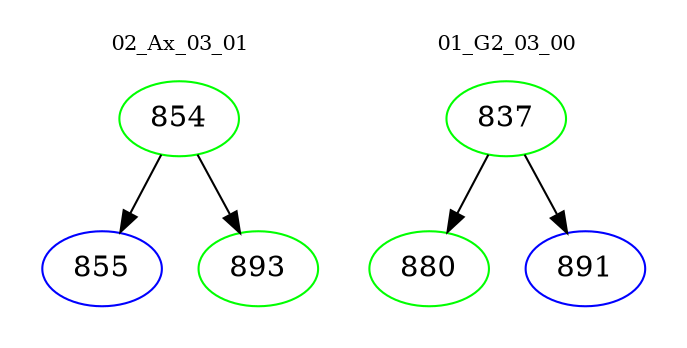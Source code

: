 digraph{
subgraph cluster_0 {
color = white
label = "02_Ax_03_01";
fontsize=10;
T0_854 [label="854", color="green"]
T0_854 -> T0_855 [color="black"]
T0_855 [label="855", color="blue"]
T0_854 -> T0_893 [color="black"]
T0_893 [label="893", color="green"]
}
subgraph cluster_1 {
color = white
label = "01_G2_03_00";
fontsize=10;
T1_837 [label="837", color="green"]
T1_837 -> T1_880 [color="black"]
T1_880 [label="880", color="green"]
T1_837 -> T1_891 [color="black"]
T1_891 [label="891", color="blue"]
}
}
